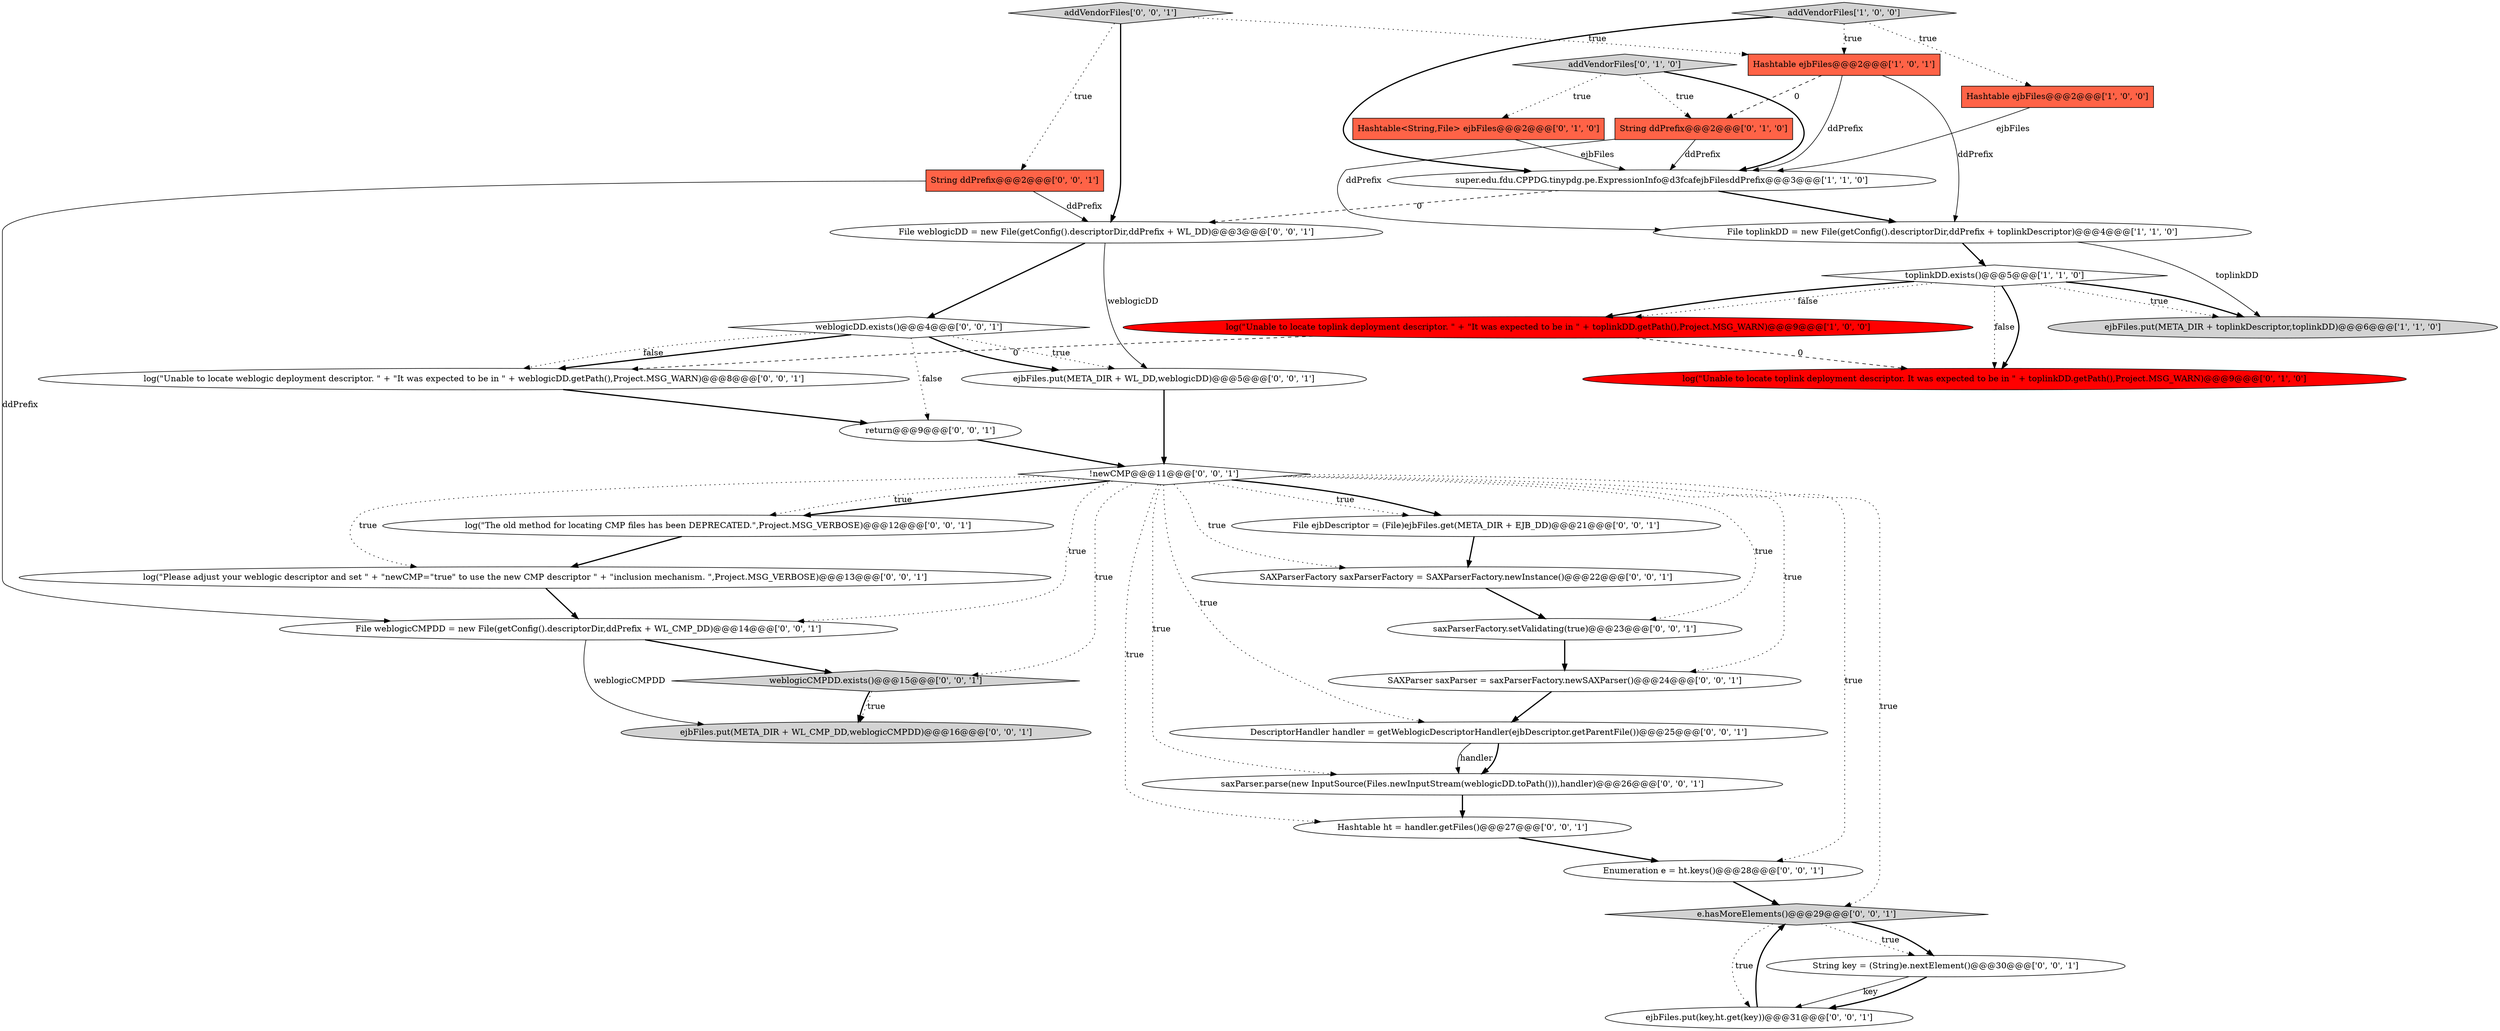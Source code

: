 digraph {
7 [style = filled, label = "log(\"Unable to locate toplink deployment descriptor. \" + \"It was expected to be in \" + toplinkDD.getPath(),Project.MSG_WARN)@@@9@@@['1', '0', '0']", fillcolor = red, shape = ellipse image = "AAA1AAABBB1BBB"];
13 [style = filled, label = "log(\"Please adjust your weblogic descriptor and set \" + \"newCMP=\"true\" to use the new CMP descriptor \" + \"inclusion mechanism. \",Project.MSG_VERBOSE)@@@13@@@['0', '0', '1']", fillcolor = white, shape = ellipse image = "AAA0AAABBB3BBB"];
14 [style = filled, label = "SAXParser saxParser = saxParserFactory.newSAXParser()@@@24@@@['0', '0', '1']", fillcolor = white, shape = ellipse image = "AAA0AAABBB3BBB"];
3 [style = filled, label = "File toplinkDD = new File(getConfig().descriptorDir,ddPrefix + toplinkDescriptor)@@@4@@@['1', '1', '0']", fillcolor = white, shape = ellipse image = "AAA0AAABBB1BBB"];
16 [style = filled, label = "saxParserFactory.setValidating(true)@@@23@@@['0', '0', '1']", fillcolor = white, shape = ellipse image = "AAA0AAABBB3BBB"];
25 [style = filled, label = "Enumeration e = ht.keys()@@@28@@@['0', '0', '1']", fillcolor = white, shape = ellipse image = "AAA0AAABBB3BBB"];
1 [style = filled, label = "ejbFiles.put(META_DIR + toplinkDescriptor,toplinkDD)@@@6@@@['1', '1', '0']", fillcolor = lightgray, shape = ellipse image = "AAA0AAABBB1BBB"];
34 [style = filled, label = "File weblogicDD = new File(getConfig().descriptorDir,ddPrefix + WL_DD)@@@3@@@['0', '0', '1']", fillcolor = white, shape = ellipse image = "AAA0AAABBB3BBB"];
31 [style = filled, label = "log(\"Unable to locate weblogic deployment descriptor. \" + \"It was expected to be in \" + weblogicDD.getPath(),Project.MSG_WARN)@@@8@@@['0', '0', '1']", fillcolor = white, shape = ellipse image = "AAA0AAABBB3BBB"];
35 [style = filled, label = "!newCMP@@@11@@@['0', '0', '1']", fillcolor = white, shape = diamond image = "AAA0AAABBB3BBB"];
8 [style = filled, label = "Hashtable<String,File> ejbFiles@@@2@@@['0', '1', '0']", fillcolor = tomato, shape = box image = "AAA0AAABBB2BBB"];
22 [style = filled, label = "ejbFiles.put(key,ht.get(key))@@@31@@@['0', '0', '1']", fillcolor = white, shape = ellipse image = "AAA0AAABBB3BBB"];
29 [style = filled, label = "Hashtable ht = handler.getFiles()@@@27@@@['0', '0', '1']", fillcolor = white, shape = ellipse image = "AAA0AAABBB3BBB"];
21 [style = filled, label = "saxParser.parse(new InputSource(Files.newInputStream(weblogicDD.toPath())),handler)@@@26@@@['0', '0', '1']", fillcolor = white, shape = ellipse image = "AAA0AAABBB3BBB"];
24 [style = filled, label = "File ejbDescriptor = (File)ejbFiles.get(META_DIR + EJB_DD)@@@21@@@['0', '0', '1']", fillcolor = white, shape = ellipse image = "AAA0AAABBB3BBB"];
23 [style = filled, label = "DescriptorHandler handler = getWeblogicDescriptorHandler(ejbDescriptor.getParentFile())@@@25@@@['0', '0', '1']", fillcolor = white, shape = ellipse image = "AAA0AAABBB3BBB"];
2 [style = filled, label = "super.edu.fdu.CPPDG.tinypdg.pe.ExpressionInfo@d3fcafejbFilesddPrefix@@@3@@@['1', '1', '0']", fillcolor = white, shape = ellipse image = "AAA0AAABBB1BBB"];
6 [style = filled, label = "toplinkDD.exists()@@@5@@@['1', '1', '0']", fillcolor = white, shape = diamond image = "AAA0AAABBB1BBB"];
17 [style = filled, label = "addVendorFiles['0', '0', '1']", fillcolor = lightgray, shape = diamond image = "AAA0AAABBB3BBB"];
12 [style = filled, label = "SAXParserFactory saxParserFactory = SAXParserFactory.newInstance()@@@22@@@['0', '0', '1']", fillcolor = white, shape = ellipse image = "AAA0AAABBB3BBB"];
30 [style = filled, label = "return@@@9@@@['0', '0', '1']", fillcolor = white, shape = ellipse image = "AAA0AAABBB3BBB"];
9 [style = filled, label = "addVendorFiles['0', '1', '0']", fillcolor = lightgray, shape = diamond image = "AAA0AAABBB2BBB"];
26 [style = filled, label = "e.hasMoreElements()@@@29@@@['0', '0', '1']", fillcolor = lightgray, shape = diamond image = "AAA0AAABBB3BBB"];
10 [style = filled, label = "String ddPrefix@@@2@@@['0', '1', '0']", fillcolor = tomato, shape = box image = "AAA1AAABBB2BBB"];
0 [style = filled, label = "Hashtable ejbFiles@@@2@@@['1', '0', '0']", fillcolor = tomato, shape = box image = "AAA0AAABBB1BBB"];
27 [style = filled, label = "weblogicCMPDD.exists()@@@15@@@['0', '0', '1']", fillcolor = lightgray, shape = diamond image = "AAA0AAABBB3BBB"];
28 [style = filled, label = "String key = (String)e.nextElement()@@@30@@@['0', '0', '1']", fillcolor = white, shape = ellipse image = "AAA0AAABBB3BBB"];
19 [style = filled, label = "String ddPrefix@@@2@@@['0', '0', '1']", fillcolor = tomato, shape = box image = "AAA0AAABBB3BBB"];
15 [style = filled, label = "log(\"The old method for locating CMP files has been DEPRECATED.\",Project.MSG_VERBOSE)@@@12@@@['0', '0', '1']", fillcolor = white, shape = ellipse image = "AAA0AAABBB3BBB"];
20 [style = filled, label = "weblogicDD.exists()@@@4@@@['0', '0', '1']", fillcolor = white, shape = diamond image = "AAA0AAABBB3BBB"];
4 [style = filled, label = "Hashtable ejbFiles@@@2@@@['1', '0', '1']", fillcolor = tomato, shape = box image = "AAA0AAABBB1BBB"];
33 [style = filled, label = "ejbFiles.put(META_DIR + WL_CMP_DD,weblogicCMPDD)@@@16@@@['0', '0', '1']", fillcolor = lightgray, shape = ellipse image = "AAA0AAABBB3BBB"];
32 [style = filled, label = "ejbFiles.put(META_DIR + WL_DD,weblogicDD)@@@5@@@['0', '0', '1']", fillcolor = white, shape = ellipse image = "AAA0AAABBB3BBB"];
18 [style = filled, label = "File weblogicCMPDD = new File(getConfig().descriptorDir,ddPrefix + WL_CMP_DD)@@@14@@@['0', '0', '1']", fillcolor = white, shape = ellipse image = "AAA0AAABBB3BBB"];
5 [style = filled, label = "addVendorFiles['1', '0', '0']", fillcolor = lightgray, shape = diamond image = "AAA0AAABBB1BBB"];
11 [style = filled, label = "log(\"Unable to locate toplink deployment descriptor. It was expected to be in \" + toplinkDD.getPath(),Project.MSG_WARN)@@@9@@@['0', '1', '0']", fillcolor = red, shape = ellipse image = "AAA1AAABBB2BBB"];
35->29 [style = dotted, label="true"];
32->35 [style = bold, label=""];
19->18 [style = solid, label="ddPrefix"];
19->34 [style = solid, label="ddPrefix"];
22->26 [style = bold, label=""];
24->12 [style = bold, label=""];
6->11 [style = dotted, label="false"];
15->13 [style = bold, label=""];
7->31 [style = dashed, label="0"];
34->20 [style = bold, label=""];
3->1 [style = solid, label="toplinkDD"];
35->15 [style = bold, label=""];
35->24 [style = dotted, label="true"];
9->2 [style = bold, label=""];
17->4 [style = dotted, label="true"];
27->33 [style = dotted, label="true"];
2->3 [style = bold, label=""];
6->1 [style = dotted, label="true"];
4->3 [style = solid, label="ddPrefix"];
7->11 [style = dashed, label="0"];
20->32 [style = bold, label=""];
28->22 [style = solid, label="key"];
3->6 [style = bold, label=""];
29->25 [style = bold, label=""];
35->21 [style = dotted, label="true"];
35->26 [style = dotted, label="true"];
4->2 [style = solid, label="ddPrefix"];
20->31 [style = bold, label=""];
12->16 [style = bold, label=""];
6->7 [style = dotted, label="false"];
5->0 [style = dotted, label="true"];
26->22 [style = dotted, label="true"];
34->32 [style = solid, label="weblogicDD"];
35->12 [style = dotted, label="true"];
5->4 [style = dotted, label="true"];
35->16 [style = dotted, label="true"];
35->24 [style = bold, label=""];
9->8 [style = dotted, label="true"];
23->21 [style = solid, label="handler"];
6->1 [style = bold, label=""];
10->2 [style = solid, label="ddPrefix"];
5->2 [style = bold, label=""];
17->34 [style = bold, label=""];
35->27 [style = dotted, label="true"];
21->29 [style = bold, label=""];
35->15 [style = dotted, label="true"];
0->2 [style = solid, label="ejbFiles"];
30->35 [style = bold, label=""];
14->23 [style = bold, label=""];
23->21 [style = bold, label=""];
18->27 [style = bold, label=""];
20->31 [style = dotted, label="false"];
18->33 [style = solid, label="weblogicCMPDD"];
6->11 [style = bold, label=""];
35->13 [style = dotted, label="true"];
26->28 [style = dotted, label="true"];
25->26 [style = bold, label=""];
31->30 [style = bold, label=""];
20->30 [style = dotted, label="false"];
10->3 [style = solid, label="ddPrefix"];
17->19 [style = dotted, label="true"];
2->34 [style = dashed, label="0"];
16->14 [style = bold, label=""];
27->33 [style = bold, label=""];
26->28 [style = bold, label=""];
35->18 [style = dotted, label="true"];
6->7 [style = bold, label=""];
4->10 [style = dashed, label="0"];
8->2 [style = solid, label="ejbFiles"];
9->10 [style = dotted, label="true"];
20->32 [style = dotted, label="true"];
35->23 [style = dotted, label="true"];
35->14 [style = dotted, label="true"];
28->22 [style = bold, label=""];
13->18 [style = bold, label=""];
35->25 [style = dotted, label="true"];
}
